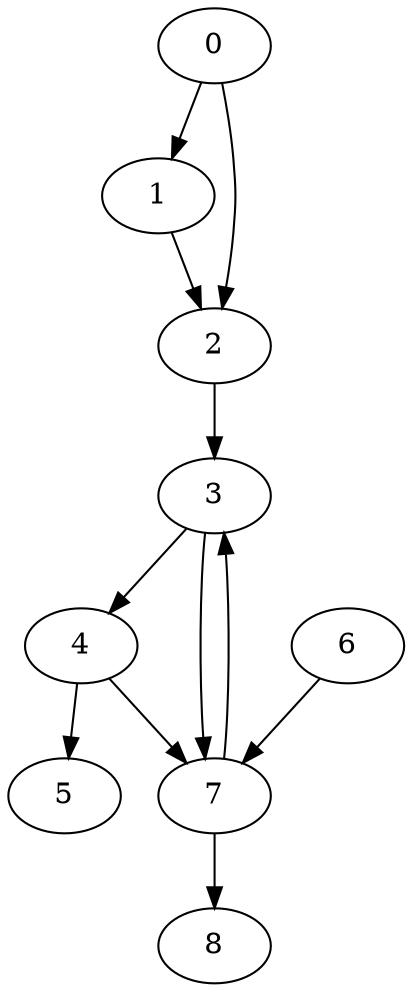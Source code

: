 digraph {
	0
	1
	2
	3
	4
	5
	6
	7
	8
	7 -> 8
	4 -> 5
	3 -> 7
	4 -> 7
	6 -> 7
	3 -> 4
	0 -> 1
	0 -> 2
	1 -> 2
	2 -> 3
	7 -> 3
}
